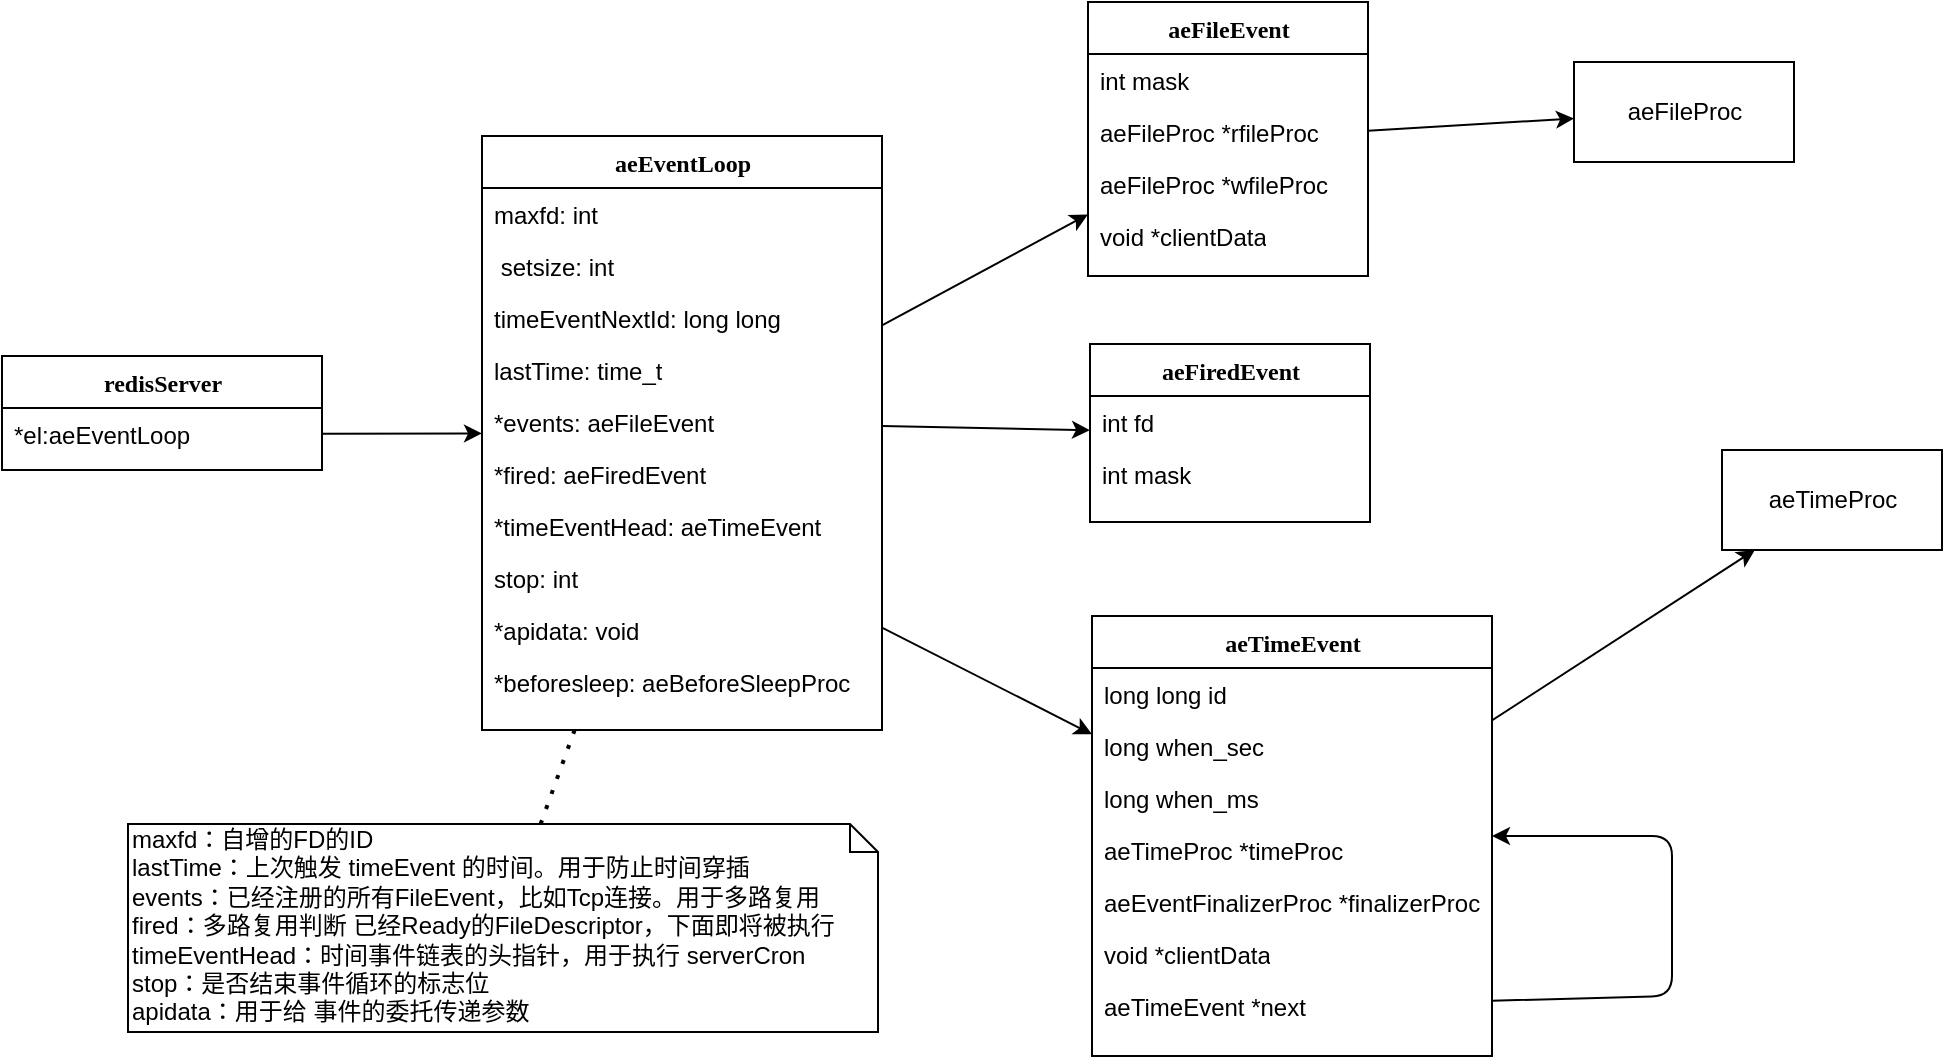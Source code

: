 <mxfile version="13.6.5" type="github">
  <diagram name="Page-1" id="9f46799a-70d6-7492-0946-bef42562c5a5">
    <mxGraphModel dx="1422" dy="839" grid="0" gridSize="10" guides="0" tooltips="1" connect="1" arrows="1" fold="1" page="1" pageScale="1" pageWidth="1100" pageHeight="850" background="#ffffff" math="0" shadow="0">
      <root>
        <mxCell id="0" />
        <mxCell id="1" parent="0" />
        <mxCell id="sVpZ0cM1DbwaGbWRCyJ7-3" value="" style="endArrow=classic;html=1;" edge="1" parent="1" source="78961159f06e98e8-37" target="78961159f06e98e8-43">
          <mxGeometry width="50" height="50" relative="1" as="geometry">
            <mxPoint x="160" y="290" as="sourcePoint" />
            <mxPoint x="210" y="240" as="targetPoint" />
          </mxGeometry>
        </mxCell>
        <mxCell id="sVpZ0cM1DbwaGbWRCyJ7-4" value="" style="endArrow=classic;html=1;" edge="1" parent="1" source="78961159f06e98e8-40" target="78961159f06e98e8-56">
          <mxGeometry width="50" height="50" relative="1" as="geometry">
            <mxPoint x="200" y="370" as="sourcePoint" />
            <mxPoint x="250" y="320" as="targetPoint" />
          </mxGeometry>
        </mxCell>
        <mxCell id="sVpZ0cM1DbwaGbWRCyJ7-5" value="" style="endArrow=classic;html=1;" edge="1" parent="1" source="78961159f06e98e8-21" target="78961159f06e98e8-30">
          <mxGeometry width="50" height="50" relative="1" as="geometry">
            <mxPoint x="120" y="290" as="sourcePoint" />
            <mxPoint x="170" y="240" as="targetPoint" />
          </mxGeometry>
        </mxCell>
        <mxCell id="78961159f06e98e8-30" value="aeEventLoop" style="swimlane;html=1;fontStyle=1;align=center;verticalAlign=top;childLayout=stackLayout;horizontal=1;startSize=26;horizontalStack=0;resizeParent=1;resizeLast=0;collapsible=1;marginBottom=0;swimlaneFillColor=#ffffff;rounded=0;shadow=0;comic=0;labelBackgroundColor=none;strokeWidth=1;fillColor=none;fontFamily=Verdana;fontSize=12" parent="1" vertex="1">
          <mxGeometry x="350" y="83" width="200" height="297" as="geometry" />
        </mxCell>
        <mxCell id="78961159f06e98e8-31" value="&lt;div&gt;maxfd: int&lt;/div&gt;" style="text;html=1;strokeColor=none;fillColor=none;align=left;verticalAlign=top;spacingLeft=4;spacingRight=4;whiteSpace=wrap;overflow=hidden;rotatable=0;points=[[0,0.5],[1,0.5]];portConstraint=eastwest;" parent="78961159f06e98e8-30" vertex="1">
          <mxGeometry y="26" width="200" height="26" as="geometry" />
        </mxCell>
        <mxCell id="78961159f06e98e8-33" value="&amp;nbsp;setsize: int" style="text;html=1;strokeColor=none;fillColor=none;align=left;verticalAlign=top;spacingLeft=4;spacingRight=4;whiteSpace=wrap;overflow=hidden;rotatable=0;points=[[0,0.5],[1,0.5]];portConstraint=eastwest;" parent="78961159f06e98e8-30" vertex="1">
          <mxGeometry y="52" width="200" height="26" as="geometry" />
        </mxCell>
        <mxCell id="78961159f06e98e8-34" value="timeEventNextId: long long" style="text;html=1;strokeColor=none;fillColor=none;align=left;verticalAlign=top;spacingLeft=4;spacingRight=4;whiteSpace=wrap;overflow=hidden;rotatable=0;points=[[0,0.5],[1,0.5]];portConstraint=eastwest;" parent="78961159f06e98e8-30" vertex="1">
          <mxGeometry y="78" width="200" height="26" as="geometry" />
        </mxCell>
        <mxCell id="78961159f06e98e8-36" value="lastTime: time_t" style="text;html=1;strokeColor=none;fillColor=none;align=left;verticalAlign=top;spacingLeft=4;spacingRight=4;whiteSpace=wrap;overflow=hidden;rotatable=0;points=[[0,0.5],[1,0.5]];portConstraint=eastwest;" parent="78961159f06e98e8-30" vertex="1">
          <mxGeometry y="104" width="200" height="26" as="geometry" />
        </mxCell>
        <mxCell id="78961159f06e98e8-37" value="*events: aeFileEvent" style="text;html=1;strokeColor=none;fillColor=none;align=left;verticalAlign=top;spacingLeft=4;spacingRight=4;whiteSpace=wrap;overflow=hidden;rotatable=0;points=[[0,0.5],[1,0.5]];portConstraint=eastwest;" parent="78961159f06e98e8-30" vertex="1">
          <mxGeometry y="130" width="200" height="26" as="geometry" />
        </mxCell>
        <mxCell id="78961159f06e98e8-39" value="*fired: aeFiredEvent" style="text;html=1;strokeColor=none;fillColor=none;align=left;verticalAlign=top;spacingLeft=4;spacingRight=4;whiteSpace=wrap;overflow=hidden;rotatable=0;points=[[0,0.5],[1,0.5]];portConstraint=eastwest;" parent="78961159f06e98e8-30" vertex="1">
          <mxGeometry y="156" width="200" height="26" as="geometry" />
        </mxCell>
        <mxCell id="78961159f06e98e8-40" value="*timeEventHead: aeTimeEvent" style="text;html=1;strokeColor=none;fillColor=none;align=left;verticalAlign=top;spacingLeft=4;spacingRight=4;whiteSpace=wrap;overflow=hidden;rotatable=0;points=[[0,0.5],[1,0.5]];portConstraint=eastwest;" parent="78961159f06e98e8-30" vertex="1">
          <mxGeometry y="182" width="200" height="26" as="geometry" />
        </mxCell>
        <mxCell id="78961159f06e98e8-42" value="stop: int" style="text;html=1;strokeColor=none;fillColor=none;align=left;verticalAlign=top;spacingLeft=4;spacingRight=4;whiteSpace=wrap;overflow=hidden;rotatable=0;points=[[0,0.5],[1,0.5]];portConstraint=eastwest;" parent="78961159f06e98e8-30" vertex="1">
          <mxGeometry y="208" width="200" height="26" as="geometry" />
        </mxCell>
        <mxCell id="sVpZ0cM1DbwaGbWRCyJ7-1" value="*apidata: void" style="text;html=1;strokeColor=none;fillColor=none;align=left;verticalAlign=top;spacingLeft=4;spacingRight=4;whiteSpace=wrap;overflow=hidden;rotatable=0;points=[[0,0.5],[1,0.5]];portConstraint=eastwest;" vertex="1" parent="78961159f06e98e8-30">
          <mxGeometry y="234" width="200" height="26" as="geometry" />
        </mxCell>
        <mxCell id="sVpZ0cM1DbwaGbWRCyJ7-2" value="*beforesleep: aeBeforeSleepProc" style="text;html=1;strokeColor=none;fillColor=none;align=left;verticalAlign=top;spacingLeft=4;spacingRight=4;whiteSpace=wrap;overflow=hidden;rotatable=0;points=[[0,0.5],[1,0.5]];portConstraint=eastwest;" vertex="1" parent="78961159f06e98e8-30">
          <mxGeometry y="260" width="200" height="26" as="geometry" />
        </mxCell>
        <mxCell id="sVpZ0cM1DbwaGbWRCyJ7-8" value="aeTimeProc" style="html=1;" vertex="1" parent="1">
          <mxGeometry x="970" y="240" width="110" height="50" as="geometry" />
        </mxCell>
        <mxCell id="sVpZ0cM1DbwaGbWRCyJ7-9" value="" style="endArrow=classic;html=1;" edge="1" parent="1" source="78961159f06e98e8-60" target="sVpZ0cM1DbwaGbWRCyJ7-8">
          <mxGeometry width="50" height="50" relative="1" as="geometry">
            <mxPoint x="550" y="520" as="sourcePoint" />
            <mxPoint x="600" y="470" as="targetPoint" />
          </mxGeometry>
        </mxCell>
        <mxCell id="sVpZ0cM1DbwaGbWRCyJ7-10" value="aeFileProc" style="html=1;" vertex="1" parent="1">
          <mxGeometry x="896" y="46" width="110" height="50" as="geometry" />
        </mxCell>
        <mxCell id="sVpZ0cM1DbwaGbWRCyJ7-11" value="" style="endArrow=classic;html=1;" edge="1" parent="1" source="sVpZ0cM1DbwaGbWRCyJ7-15" target="sVpZ0cM1DbwaGbWRCyJ7-10">
          <mxGeometry width="50" height="50" relative="1" as="geometry">
            <mxPoint x="749.309" y="245" as="sourcePoint" />
            <mxPoint x="540" y="460" as="targetPoint" />
          </mxGeometry>
        </mxCell>
        <mxCell id="78961159f06e98e8-17" value="redisServer" style="swimlane;html=1;fontStyle=1;align=center;verticalAlign=top;childLayout=stackLayout;horizontal=1;startSize=26;horizontalStack=0;resizeParent=1;resizeLast=0;collapsible=1;marginBottom=0;swimlaneFillColor=#ffffff;rounded=0;shadow=0;comic=0;labelBackgroundColor=none;strokeWidth=1;fillColor=none;fontFamily=Verdana;fontSize=12" parent="1" vertex="1">
          <mxGeometry x="110" y="193" width="160" height="57" as="geometry">
            <mxRectangle x="90" y="83" width="100" height="26" as="alternateBounds" />
          </mxGeometry>
        </mxCell>
        <mxCell id="78961159f06e98e8-21" value="*el:aeEventLoop" style="text;html=1;strokeColor=none;fillColor=none;align=left;verticalAlign=top;spacingLeft=4;spacingRight=4;whiteSpace=wrap;overflow=hidden;rotatable=0;points=[[0,0.5],[1,0.5]];portConstraint=eastwest;" parent="78961159f06e98e8-17" vertex="1">
          <mxGeometry y="26" width="160" height="26" as="geometry" />
        </mxCell>
        <mxCell id="sVpZ0cM1DbwaGbWRCyJ7-12" value="maxfd：自增的FD的ID&lt;br&gt;lastTime：上次触发 timeEvent 的时间。用于防止时间穿插&lt;br&gt;events：已经注册的所有FileEvent，比如Tcp连接。用于多路复用&lt;br&gt;fired：多路复用判断 已经Ready的FileDescriptor，下面即将被执行&lt;br&gt;timeEventHead：时间事件链表的头指针，用于执行 serverCron&lt;br&gt;stop：是否结束事件循环的标志位&lt;br&gt;apidata：用于给 事件的委托传递参数" style="shape=note;whiteSpace=wrap;html=1;size=14;verticalAlign=top;align=left;spacingTop=-6;" vertex="1" parent="1">
          <mxGeometry x="173" y="427" width="375" height="104" as="geometry" />
        </mxCell>
        <mxCell id="sVpZ0cM1DbwaGbWRCyJ7-14" value="" style="endArrow=none;dashed=1;html=1;dashPattern=1 3;strokeWidth=2;" edge="1" parent="1" source="sVpZ0cM1DbwaGbWRCyJ7-12" target="78961159f06e98e8-30">
          <mxGeometry width="50" height="50" relative="1" as="geometry">
            <mxPoint x="401" y="382" as="sourcePoint" />
            <mxPoint x="451" y="332" as="targetPoint" />
          </mxGeometry>
        </mxCell>
        <mxCell id="78961159f06e98e8-56" value="aeTimeEvent" style="swimlane;html=1;fontStyle=1;align=center;verticalAlign=top;childLayout=stackLayout;horizontal=1;startSize=26;horizontalStack=0;resizeParent=1;resizeLast=0;collapsible=1;marginBottom=0;swimlaneFillColor=#ffffff;rounded=0;shadow=0;comic=0;labelBackgroundColor=none;strokeWidth=1;fillColor=none;fontFamily=Verdana;fontSize=12" parent="1" vertex="1">
          <mxGeometry x="655" y="323" width="200" height="220" as="geometry" />
        </mxCell>
        <mxCell id="78961159f06e98e8-57" value="long long id" style="text;html=1;strokeColor=none;fillColor=none;align=left;verticalAlign=top;spacingLeft=4;spacingRight=4;whiteSpace=wrap;overflow=hidden;rotatable=0;points=[[0,0.5],[1,0.5]];portConstraint=eastwest;" parent="78961159f06e98e8-56" vertex="1">
          <mxGeometry y="26" width="200" height="26" as="geometry" />
        </mxCell>
        <mxCell id="78961159f06e98e8-58" value="long when_sec" style="text;html=1;strokeColor=none;fillColor=none;align=left;verticalAlign=top;spacingLeft=4;spacingRight=4;whiteSpace=wrap;overflow=hidden;rotatable=0;points=[[0,0.5],[1,0.5]];portConstraint=eastwest;" parent="78961159f06e98e8-56" vertex="1">
          <mxGeometry y="52" width="200" height="26" as="geometry" />
        </mxCell>
        <mxCell id="78961159f06e98e8-59" value="long when_ms" style="text;html=1;strokeColor=none;fillColor=none;align=left;verticalAlign=top;spacingLeft=4;spacingRight=4;whiteSpace=wrap;overflow=hidden;rotatable=0;points=[[0,0.5],[1,0.5]];portConstraint=eastwest;" parent="78961159f06e98e8-56" vertex="1">
          <mxGeometry y="78" width="200" height="26" as="geometry" />
        </mxCell>
        <mxCell id="78961159f06e98e8-60" value="aeTimeProc *timeProc" style="text;html=1;strokeColor=none;fillColor=none;align=left;verticalAlign=top;spacingLeft=4;spacingRight=4;whiteSpace=wrap;overflow=hidden;rotatable=0;points=[[0,0.5],[1,0.5]];portConstraint=eastwest;" parent="78961159f06e98e8-56" vertex="1">
          <mxGeometry y="104" width="200" height="26" as="geometry" />
        </mxCell>
        <mxCell id="78961159f06e98e8-61" value="aeEventFinalizerProc *finalizerProc" style="text;html=1;strokeColor=none;fillColor=none;align=left;verticalAlign=top;spacingLeft=4;spacingRight=4;whiteSpace=wrap;overflow=hidden;rotatable=0;points=[[0,0.5],[1,0.5]];portConstraint=eastwest;" parent="78961159f06e98e8-56" vertex="1">
          <mxGeometry y="130" width="200" height="26" as="geometry" />
        </mxCell>
        <mxCell id="78961159f06e98e8-62" value="void *clientData" style="text;html=1;strokeColor=none;fillColor=none;align=left;verticalAlign=top;spacingLeft=4;spacingRight=4;whiteSpace=wrap;overflow=hidden;rotatable=0;points=[[0,0.5],[1,0.5]];portConstraint=eastwest;" parent="78961159f06e98e8-56" vertex="1">
          <mxGeometry y="156" width="200" height="26" as="geometry" />
        </mxCell>
        <mxCell id="78961159f06e98e8-63" value="aeTimeEvent *next" style="text;html=1;strokeColor=none;fillColor=none;align=left;verticalAlign=top;spacingLeft=4;spacingRight=4;whiteSpace=wrap;overflow=hidden;rotatable=0;points=[[0,0.5],[1,0.5]];portConstraint=eastwest;" parent="78961159f06e98e8-56" vertex="1">
          <mxGeometry y="182" width="200" height="26" as="geometry" />
        </mxCell>
        <mxCell id="sVpZ0cM1DbwaGbWRCyJ7-6" value="" style="endArrow=classic;html=1;" edge="1" parent="78961159f06e98e8-56" source="78961159f06e98e8-63" target="78961159f06e98e8-56">
          <mxGeometry width="50" height="50" relative="1" as="geometry">
            <mxPoint x="220" y="300" as="sourcePoint" />
            <mxPoint x="290" y="130" as="targetPoint" />
            <Array as="points">
              <mxPoint x="290" y="190" />
              <mxPoint x="290" y="110" />
            </Array>
          </mxGeometry>
        </mxCell>
        <mxCell id="sVpZ0cM1DbwaGbWRCyJ7-15" value="aeFileEvent" style="swimlane;html=1;fontStyle=1;align=center;verticalAlign=top;childLayout=stackLayout;horizontal=1;startSize=26;horizontalStack=0;resizeParent=1;resizeLast=0;collapsible=1;marginBottom=0;swimlaneFillColor=#ffffff;rounded=0;shadow=0;comic=0;labelBackgroundColor=none;strokeWidth=1;fillColor=none;fontFamily=Verdana;fontSize=12" vertex="1" parent="1">
          <mxGeometry x="653" y="16" width="140" height="137" as="geometry" />
        </mxCell>
        <mxCell id="sVpZ0cM1DbwaGbWRCyJ7-16" value="int mask" style="text;html=1;strokeColor=none;fillColor=none;align=left;verticalAlign=top;spacingLeft=4;spacingRight=4;whiteSpace=wrap;overflow=hidden;rotatable=0;points=[[0,0.5],[1,0.5]];portConstraint=eastwest;" vertex="1" parent="sVpZ0cM1DbwaGbWRCyJ7-15">
          <mxGeometry y="26" width="140" height="26" as="geometry" />
        </mxCell>
        <mxCell id="sVpZ0cM1DbwaGbWRCyJ7-17" value="aeFileProc *rfileProc" style="text;html=1;strokeColor=none;fillColor=none;align=left;verticalAlign=top;spacingLeft=4;spacingRight=4;whiteSpace=wrap;overflow=hidden;rotatable=0;points=[[0,0.5],[1,0.5]];portConstraint=eastwest;" vertex="1" parent="sVpZ0cM1DbwaGbWRCyJ7-15">
          <mxGeometry y="52" width="140" height="26" as="geometry" />
        </mxCell>
        <mxCell id="sVpZ0cM1DbwaGbWRCyJ7-18" value="aeFileProc *wfileProc" style="text;html=1;strokeColor=none;fillColor=none;align=left;verticalAlign=top;spacingLeft=4;spacingRight=4;whiteSpace=wrap;overflow=hidden;rotatable=0;points=[[0,0.5],[1,0.5]];portConstraint=eastwest;" vertex="1" parent="sVpZ0cM1DbwaGbWRCyJ7-15">
          <mxGeometry y="78" width="140" height="26" as="geometry" />
        </mxCell>
        <mxCell id="sVpZ0cM1DbwaGbWRCyJ7-19" value="void *clientData" style="text;html=1;strokeColor=none;fillColor=none;align=left;verticalAlign=top;spacingLeft=4;spacingRight=4;whiteSpace=wrap;overflow=hidden;rotatable=0;points=[[0,0.5],[1,0.5]];portConstraint=eastwest;" vertex="1" parent="sVpZ0cM1DbwaGbWRCyJ7-15">
          <mxGeometry y="104" width="140" height="26" as="geometry" />
        </mxCell>
        <mxCell id="sVpZ0cM1DbwaGbWRCyJ7-20" value="" style="endArrow=classic;html=1;" edge="1" parent="1" source="78961159f06e98e8-30" target="sVpZ0cM1DbwaGbWRCyJ7-15">
          <mxGeometry width="50" height="50" relative="1" as="geometry">
            <mxPoint x="242" y="98" as="sourcePoint" />
            <mxPoint x="292" y="48" as="targetPoint" />
          </mxGeometry>
        </mxCell>
        <mxCell id="78961159f06e98e8-43" value="aeFiredEvent" style="swimlane;html=1;fontStyle=1;align=center;verticalAlign=top;childLayout=stackLayout;horizontal=1;startSize=26;horizontalStack=0;resizeParent=1;resizeLast=0;collapsible=1;marginBottom=0;swimlaneFillColor=#ffffff;rounded=0;shadow=0;comic=0;labelBackgroundColor=none;strokeWidth=1;fillColor=none;fontFamily=Verdana;fontSize=12" parent="1" vertex="1">
          <mxGeometry x="654" y="187" width="140" height="89" as="geometry" />
        </mxCell>
        <mxCell id="78961159f06e98e8-44" value="int fd" style="text;html=1;strokeColor=none;fillColor=none;align=left;verticalAlign=top;spacingLeft=4;spacingRight=4;whiteSpace=wrap;overflow=hidden;rotatable=0;points=[[0,0.5],[1,0.5]];portConstraint=eastwest;" parent="78961159f06e98e8-43" vertex="1">
          <mxGeometry y="26" width="140" height="26" as="geometry" />
        </mxCell>
        <mxCell id="78961159f06e98e8-45" value="int mask" style="text;html=1;strokeColor=none;fillColor=none;align=left;verticalAlign=top;spacingLeft=4;spacingRight=4;whiteSpace=wrap;overflow=hidden;rotatable=0;points=[[0,0.5],[1,0.5]];portConstraint=eastwest;" parent="78961159f06e98e8-43" vertex="1">
          <mxGeometry y="52" width="140" height="26" as="geometry" />
        </mxCell>
      </root>
    </mxGraphModel>
  </diagram>
</mxfile>
